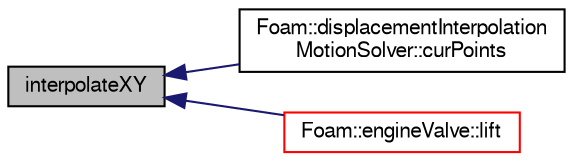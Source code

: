 digraph "interpolateXY"
{
  bgcolor="transparent";
  edge [fontname="FreeSans",fontsize="10",labelfontname="FreeSans",labelfontsize="10"];
  node [fontname="FreeSans",fontsize="10",shape=record];
  rankdir="LR";
  Node109840 [label="interpolateXY",height=0.2,width=0.4,color="black", fillcolor="grey75", style="filled", fontcolor="black"];
  Node109840 -> Node109841 [dir="back",color="midnightblue",fontsize="10",style="solid",fontname="FreeSans"];
  Node109841 [label="Foam::displacementInterpolation\lMotionSolver::curPoints",height=0.2,width=0.4,color="black",URL="$a23314.html#a1996b85ae62abe724454832e65fdbfa4",tooltip="Return point location obtained from the current motion field. "];
  Node109840 -> Node109842 [dir="back",color="midnightblue",fontsize="10",style="solid",fontname="FreeSans"];
  Node109842 [label="Foam::engineValve::lift",height=0.2,width=0.4,color="red",URL="$a21826.html#a3f2011ba1a4551db1639dcc7f6be1586",tooltip="Return valve lift given crank angle in degrees. "];
}
